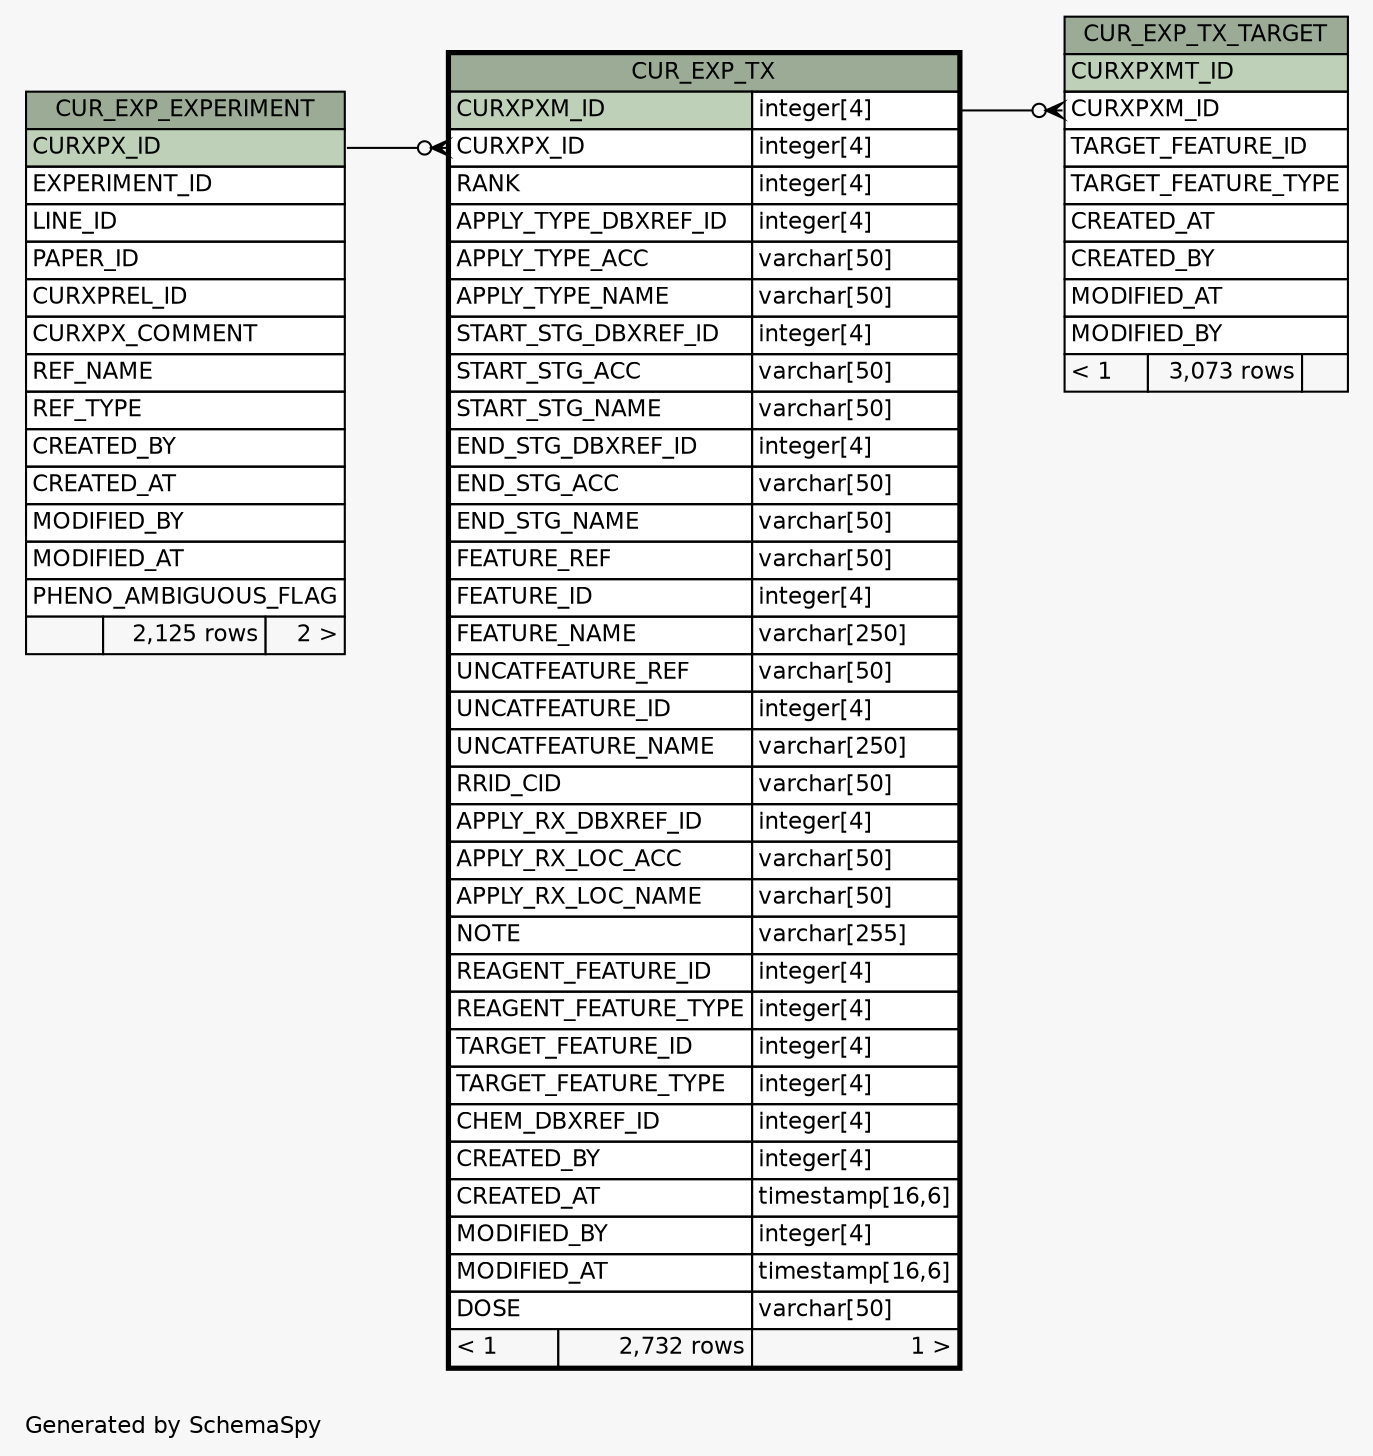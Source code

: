 // dot 2.38.0 on Windows 10 10.0
// SchemaSpy rev Unknown
digraph "oneDegreeRelationshipsDiagram" {
  graph [
    rankdir="RL"
    bgcolor="#f7f7f7"
    label="\nGenerated by SchemaSpy"
    labeljust="l"
    nodesep="0.18"
    ranksep="0.46"
    fontname="Helvetica"
    fontsize="11"
  ];
  node [
    fontname="Helvetica"
    fontsize="11"
    shape="plaintext"
  ];
  edge [
    arrowsize="0.8"
  ];
  "CUR_EXP_TX":"CURXPX_ID":w -> "CUR_EXP_EXPERIMENT":"CURXPX_ID":e [arrowhead=none dir=back arrowtail=crowodot];
  "CUR_EXP_TX_TARGET":"CURXPXM_ID":w -> "CUR_EXP_TX":"CURXPXM_ID.type":e [arrowhead=none dir=back arrowtail=crowodot];
  "CUR_EXP_EXPERIMENT" [
    label=<
    <TABLE BORDER="0" CELLBORDER="1" CELLSPACING="0" BGCOLOR="#ffffff">
      <TR><TD COLSPAN="3" BGCOLOR="#9bab96" ALIGN="CENTER">CUR_EXP_EXPERIMENT</TD></TR>
      <TR><TD PORT="CURXPX_ID" COLSPAN="3" BGCOLOR="#bed1b8" ALIGN="LEFT">CURXPX_ID</TD></TR>
      <TR><TD PORT="EXPERIMENT_ID" COLSPAN="3" ALIGN="LEFT">EXPERIMENT_ID</TD></TR>
      <TR><TD PORT="LINE_ID" COLSPAN="3" ALIGN="LEFT">LINE_ID</TD></TR>
      <TR><TD PORT="PAPER_ID" COLSPAN="3" ALIGN="LEFT">PAPER_ID</TD></TR>
      <TR><TD PORT="CURXPREL_ID" COLSPAN="3" ALIGN="LEFT">CURXPREL_ID</TD></TR>
      <TR><TD PORT="CURXPX_COMMENT" COLSPAN="3" ALIGN="LEFT">CURXPX_COMMENT</TD></TR>
      <TR><TD PORT="REF_NAME" COLSPAN="3" ALIGN="LEFT">REF_NAME</TD></TR>
      <TR><TD PORT="REF_TYPE" COLSPAN="3" ALIGN="LEFT">REF_TYPE</TD></TR>
      <TR><TD PORT="CREATED_BY" COLSPAN="3" ALIGN="LEFT">CREATED_BY</TD></TR>
      <TR><TD PORT="CREATED_AT" COLSPAN="3" ALIGN="LEFT">CREATED_AT</TD></TR>
      <TR><TD PORT="MODIFIED_BY" COLSPAN="3" ALIGN="LEFT">MODIFIED_BY</TD></TR>
      <TR><TD PORT="MODIFIED_AT" COLSPAN="3" ALIGN="LEFT">MODIFIED_AT</TD></TR>
      <TR><TD PORT="PHENO_AMBIGUOUS_FLAG" COLSPAN="3" ALIGN="LEFT">PHENO_AMBIGUOUS_FLAG</TD></TR>
      <TR><TD ALIGN="LEFT" BGCOLOR="#f7f7f7">  </TD><TD ALIGN="RIGHT" BGCOLOR="#f7f7f7">2,125 rows</TD><TD ALIGN="RIGHT" BGCOLOR="#f7f7f7">2 &gt;</TD></TR>
    </TABLE>>
    URL="CUR_EXP_EXPERIMENT.html"
    tooltip="CUR_EXP_EXPERIMENT"
  ];
  "CUR_EXP_TX" [
    label=<
    <TABLE BORDER="2" CELLBORDER="1" CELLSPACING="0" BGCOLOR="#ffffff">
      <TR><TD COLSPAN="3" BGCOLOR="#9bab96" ALIGN="CENTER">CUR_EXP_TX</TD></TR>
      <TR><TD PORT="CURXPXM_ID" COLSPAN="2" BGCOLOR="#bed1b8" ALIGN="LEFT">CURXPXM_ID</TD><TD PORT="CURXPXM_ID.type" ALIGN="LEFT">integer[4]</TD></TR>
      <TR><TD PORT="CURXPX_ID" COLSPAN="2" ALIGN="LEFT">CURXPX_ID</TD><TD PORT="CURXPX_ID.type" ALIGN="LEFT">integer[4]</TD></TR>
      <TR><TD PORT="RANK" COLSPAN="2" ALIGN="LEFT">RANK</TD><TD PORT="RANK.type" ALIGN="LEFT">integer[4]</TD></TR>
      <TR><TD PORT="APPLY_TYPE_DBXREF_ID" COLSPAN="2" ALIGN="LEFT">APPLY_TYPE_DBXREF_ID</TD><TD PORT="APPLY_TYPE_DBXREF_ID.type" ALIGN="LEFT">integer[4]</TD></TR>
      <TR><TD PORT="APPLY_TYPE_ACC" COLSPAN="2" ALIGN="LEFT">APPLY_TYPE_ACC</TD><TD PORT="APPLY_TYPE_ACC.type" ALIGN="LEFT">varchar[50]</TD></TR>
      <TR><TD PORT="APPLY_TYPE_NAME" COLSPAN="2" ALIGN="LEFT">APPLY_TYPE_NAME</TD><TD PORT="APPLY_TYPE_NAME.type" ALIGN="LEFT">varchar[50]</TD></TR>
      <TR><TD PORT="START_STG_DBXREF_ID" COLSPAN="2" ALIGN="LEFT">START_STG_DBXREF_ID</TD><TD PORT="START_STG_DBXREF_ID.type" ALIGN="LEFT">integer[4]</TD></TR>
      <TR><TD PORT="START_STG_ACC" COLSPAN="2" ALIGN="LEFT">START_STG_ACC</TD><TD PORT="START_STG_ACC.type" ALIGN="LEFT">varchar[50]</TD></TR>
      <TR><TD PORT="START_STG_NAME" COLSPAN="2" ALIGN="LEFT">START_STG_NAME</TD><TD PORT="START_STG_NAME.type" ALIGN="LEFT">varchar[50]</TD></TR>
      <TR><TD PORT="END_STG_DBXREF_ID" COLSPAN="2" ALIGN="LEFT">END_STG_DBXREF_ID</TD><TD PORT="END_STG_DBXREF_ID.type" ALIGN="LEFT">integer[4]</TD></TR>
      <TR><TD PORT="END_STG_ACC" COLSPAN="2" ALIGN="LEFT">END_STG_ACC</TD><TD PORT="END_STG_ACC.type" ALIGN="LEFT">varchar[50]</TD></TR>
      <TR><TD PORT="END_STG_NAME" COLSPAN="2" ALIGN="LEFT">END_STG_NAME</TD><TD PORT="END_STG_NAME.type" ALIGN="LEFT">varchar[50]</TD></TR>
      <TR><TD PORT="FEATURE_REF" COLSPAN="2" ALIGN="LEFT">FEATURE_REF</TD><TD PORT="FEATURE_REF.type" ALIGN="LEFT">varchar[50]</TD></TR>
      <TR><TD PORT="FEATURE_ID" COLSPAN="2" ALIGN="LEFT">FEATURE_ID</TD><TD PORT="FEATURE_ID.type" ALIGN="LEFT">integer[4]</TD></TR>
      <TR><TD PORT="FEATURE_NAME" COLSPAN="2" ALIGN="LEFT">FEATURE_NAME</TD><TD PORT="FEATURE_NAME.type" ALIGN="LEFT">varchar[250]</TD></TR>
      <TR><TD PORT="UNCATFEATURE_REF" COLSPAN="2" ALIGN="LEFT">UNCATFEATURE_REF</TD><TD PORT="UNCATFEATURE_REF.type" ALIGN="LEFT">varchar[50]</TD></TR>
      <TR><TD PORT="UNCATFEATURE_ID" COLSPAN="2" ALIGN="LEFT">UNCATFEATURE_ID</TD><TD PORT="UNCATFEATURE_ID.type" ALIGN="LEFT">integer[4]</TD></TR>
      <TR><TD PORT="UNCATFEATURE_NAME" COLSPAN="2" ALIGN="LEFT">UNCATFEATURE_NAME</TD><TD PORT="UNCATFEATURE_NAME.type" ALIGN="LEFT">varchar[250]</TD></TR>
      <TR><TD PORT="RRID_CID" COLSPAN="2" ALIGN="LEFT">RRID_CID</TD><TD PORT="RRID_CID.type" ALIGN="LEFT">varchar[50]</TD></TR>
      <TR><TD PORT="APPLY_RX_DBXREF_ID" COLSPAN="2" ALIGN="LEFT">APPLY_RX_DBXREF_ID</TD><TD PORT="APPLY_RX_DBXREF_ID.type" ALIGN="LEFT">integer[4]</TD></TR>
      <TR><TD PORT="APPLY_RX_LOC_ACC" COLSPAN="2" ALIGN="LEFT">APPLY_RX_LOC_ACC</TD><TD PORT="APPLY_RX_LOC_ACC.type" ALIGN="LEFT">varchar[50]</TD></TR>
      <TR><TD PORT="APPLY_RX_LOC_NAME" COLSPAN="2" ALIGN="LEFT">APPLY_RX_LOC_NAME</TD><TD PORT="APPLY_RX_LOC_NAME.type" ALIGN="LEFT">varchar[50]</TD></TR>
      <TR><TD PORT="NOTE" COLSPAN="2" ALIGN="LEFT">NOTE</TD><TD PORT="NOTE.type" ALIGN="LEFT">varchar[255]</TD></TR>
      <TR><TD PORT="REAGENT_FEATURE_ID" COLSPAN="2" ALIGN="LEFT">REAGENT_FEATURE_ID</TD><TD PORT="REAGENT_FEATURE_ID.type" ALIGN="LEFT">integer[4]</TD></TR>
      <TR><TD PORT="REAGENT_FEATURE_TYPE" COLSPAN="2" ALIGN="LEFT">REAGENT_FEATURE_TYPE</TD><TD PORT="REAGENT_FEATURE_TYPE.type" ALIGN="LEFT">integer[4]</TD></TR>
      <TR><TD PORT="TARGET_FEATURE_ID" COLSPAN="2" ALIGN="LEFT">TARGET_FEATURE_ID</TD><TD PORT="TARGET_FEATURE_ID.type" ALIGN="LEFT">integer[4]</TD></TR>
      <TR><TD PORT="TARGET_FEATURE_TYPE" COLSPAN="2" ALIGN="LEFT">TARGET_FEATURE_TYPE</TD><TD PORT="TARGET_FEATURE_TYPE.type" ALIGN="LEFT">integer[4]</TD></TR>
      <TR><TD PORT="CHEM_DBXREF_ID" COLSPAN="2" ALIGN="LEFT">CHEM_DBXREF_ID</TD><TD PORT="CHEM_DBXREF_ID.type" ALIGN="LEFT">integer[4]</TD></TR>
      <TR><TD PORT="CREATED_BY" COLSPAN="2" ALIGN="LEFT">CREATED_BY</TD><TD PORT="CREATED_BY.type" ALIGN="LEFT">integer[4]</TD></TR>
      <TR><TD PORT="CREATED_AT" COLSPAN="2" ALIGN="LEFT">CREATED_AT</TD><TD PORT="CREATED_AT.type" ALIGN="LEFT">timestamp[16,6]</TD></TR>
      <TR><TD PORT="MODIFIED_BY" COLSPAN="2" ALIGN="LEFT">MODIFIED_BY</TD><TD PORT="MODIFIED_BY.type" ALIGN="LEFT">integer[4]</TD></TR>
      <TR><TD PORT="MODIFIED_AT" COLSPAN="2" ALIGN="LEFT">MODIFIED_AT</TD><TD PORT="MODIFIED_AT.type" ALIGN="LEFT">timestamp[16,6]</TD></TR>
      <TR><TD PORT="DOSE" COLSPAN="2" ALIGN="LEFT">DOSE</TD><TD PORT="DOSE.type" ALIGN="LEFT">varchar[50]</TD></TR>
      <TR><TD ALIGN="LEFT" BGCOLOR="#f7f7f7">&lt; 1</TD><TD ALIGN="RIGHT" BGCOLOR="#f7f7f7">2,732 rows</TD><TD ALIGN="RIGHT" BGCOLOR="#f7f7f7">1 &gt;</TD></TR>
    </TABLE>>
    URL="CUR_EXP_TX.html"
    tooltip="CUR_EXP_TX"
  ];
  "CUR_EXP_TX_TARGET" [
    label=<
    <TABLE BORDER="0" CELLBORDER="1" CELLSPACING="0" BGCOLOR="#ffffff">
      <TR><TD COLSPAN="3" BGCOLOR="#9bab96" ALIGN="CENTER">CUR_EXP_TX_TARGET</TD></TR>
      <TR><TD PORT="CURXPXMT_ID" COLSPAN="3" BGCOLOR="#bed1b8" ALIGN="LEFT">CURXPXMT_ID</TD></TR>
      <TR><TD PORT="CURXPXM_ID" COLSPAN="3" ALIGN="LEFT">CURXPXM_ID</TD></TR>
      <TR><TD PORT="TARGET_FEATURE_ID" COLSPAN="3" ALIGN="LEFT">TARGET_FEATURE_ID</TD></TR>
      <TR><TD PORT="TARGET_FEATURE_TYPE" COLSPAN="3" ALIGN="LEFT">TARGET_FEATURE_TYPE</TD></TR>
      <TR><TD PORT="CREATED_AT" COLSPAN="3" ALIGN="LEFT">CREATED_AT</TD></TR>
      <TR><TD PORT="CREATED_BY" COLSPAN="3" ALIGN="LEFT">CREATED_BY</TD></TR>
      <TR><TD PORT="MODIFIED_AT" COLSPAN="3" ALIGN="LEFT">MODIFIED_AT</TD></TR>
      <TR><TD PORT="MODIFIED_BY" COLSPAN="3" ALIGN="LEFT">MODIFIED_BY</TD></TR>
      <TR><TD ALIGN="LEFT" BGCOLOR="#f7f7f7">&lt; 1</TD><TD ALIGN="RIGHT" BGCOLOR="#f7f7f7">3,073 rows</TD><TD ALIGN="RIGHT" BGCOLOR="#f7f7f7">  </TD></TR>
    </TABLE>>
    URL="CUR_EXP_TX_TARGET.html"
    tooltip="CUR_EXP_TX_TARGET"
  ];
}
